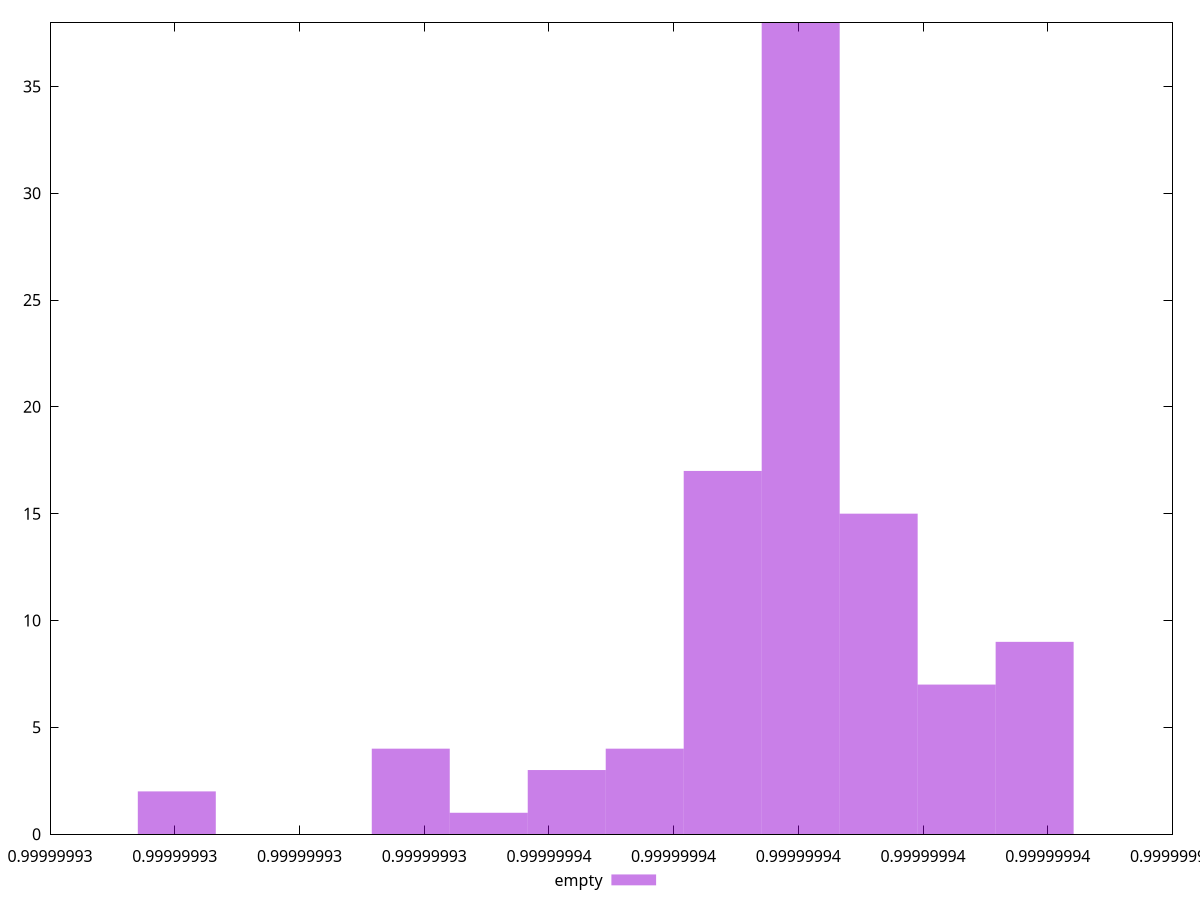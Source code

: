 $_empty <<EOF
0.9999999300333382 2
0.9999999437893794 9
0.9999999400377318 38
0.9999999375366334 4
0.9999999387871826 17
0.999999941288281 15
0.999999935035535 1
0.9999999425388302 7
0.9999999337849858 4
0.9999999362860842 3
EOF
set key outside below
set terminal pngcairo
set output "report_00006_2020-11-02T20-21-41.718Z/speed-index/empty//hist.png"
set yrange [0:38]
set boxwidth 1.2505492006461916e-9
set style fill transparent solid 0.5 noborder
plot $_empty title "empty" with boxes ,